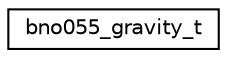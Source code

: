 digraph "Graphical Class Hierarchy"
{
  edge [fontname="Helvetica",fontsize="10",labelfontname="Helvetica",labelfontsize="10"];
  node [fontname="Helvetica",fontsize="10",shape=record];
  rankdir="LR";
  Node1 [label="bno055_gravity_t",height=0.2,width=0.4,color="black", fillcolor="white", style="filled",URL="$structbno055__gravity__t.html",tooltip="struct for Gravity data read from registers "];
}
